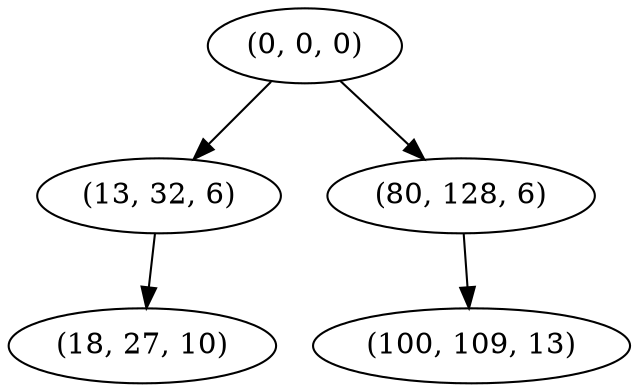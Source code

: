 digraph tree {
    "(0, 0, 0)";
    "(13, 32, 6)";
    "(18, 27, 10)";
    "(80, 128, 6)";
    "(100, 109, 13)";
    "(0, 0, 0)" -> "(13, 32, 6)";
    "(0, 0, 0)" -> "(80, 128, 6)";
    "(13, 32, 6)" -> "(18, 27, 10)";
    "(80, 128, 6)" -> "(100, 109, 13)";
}
